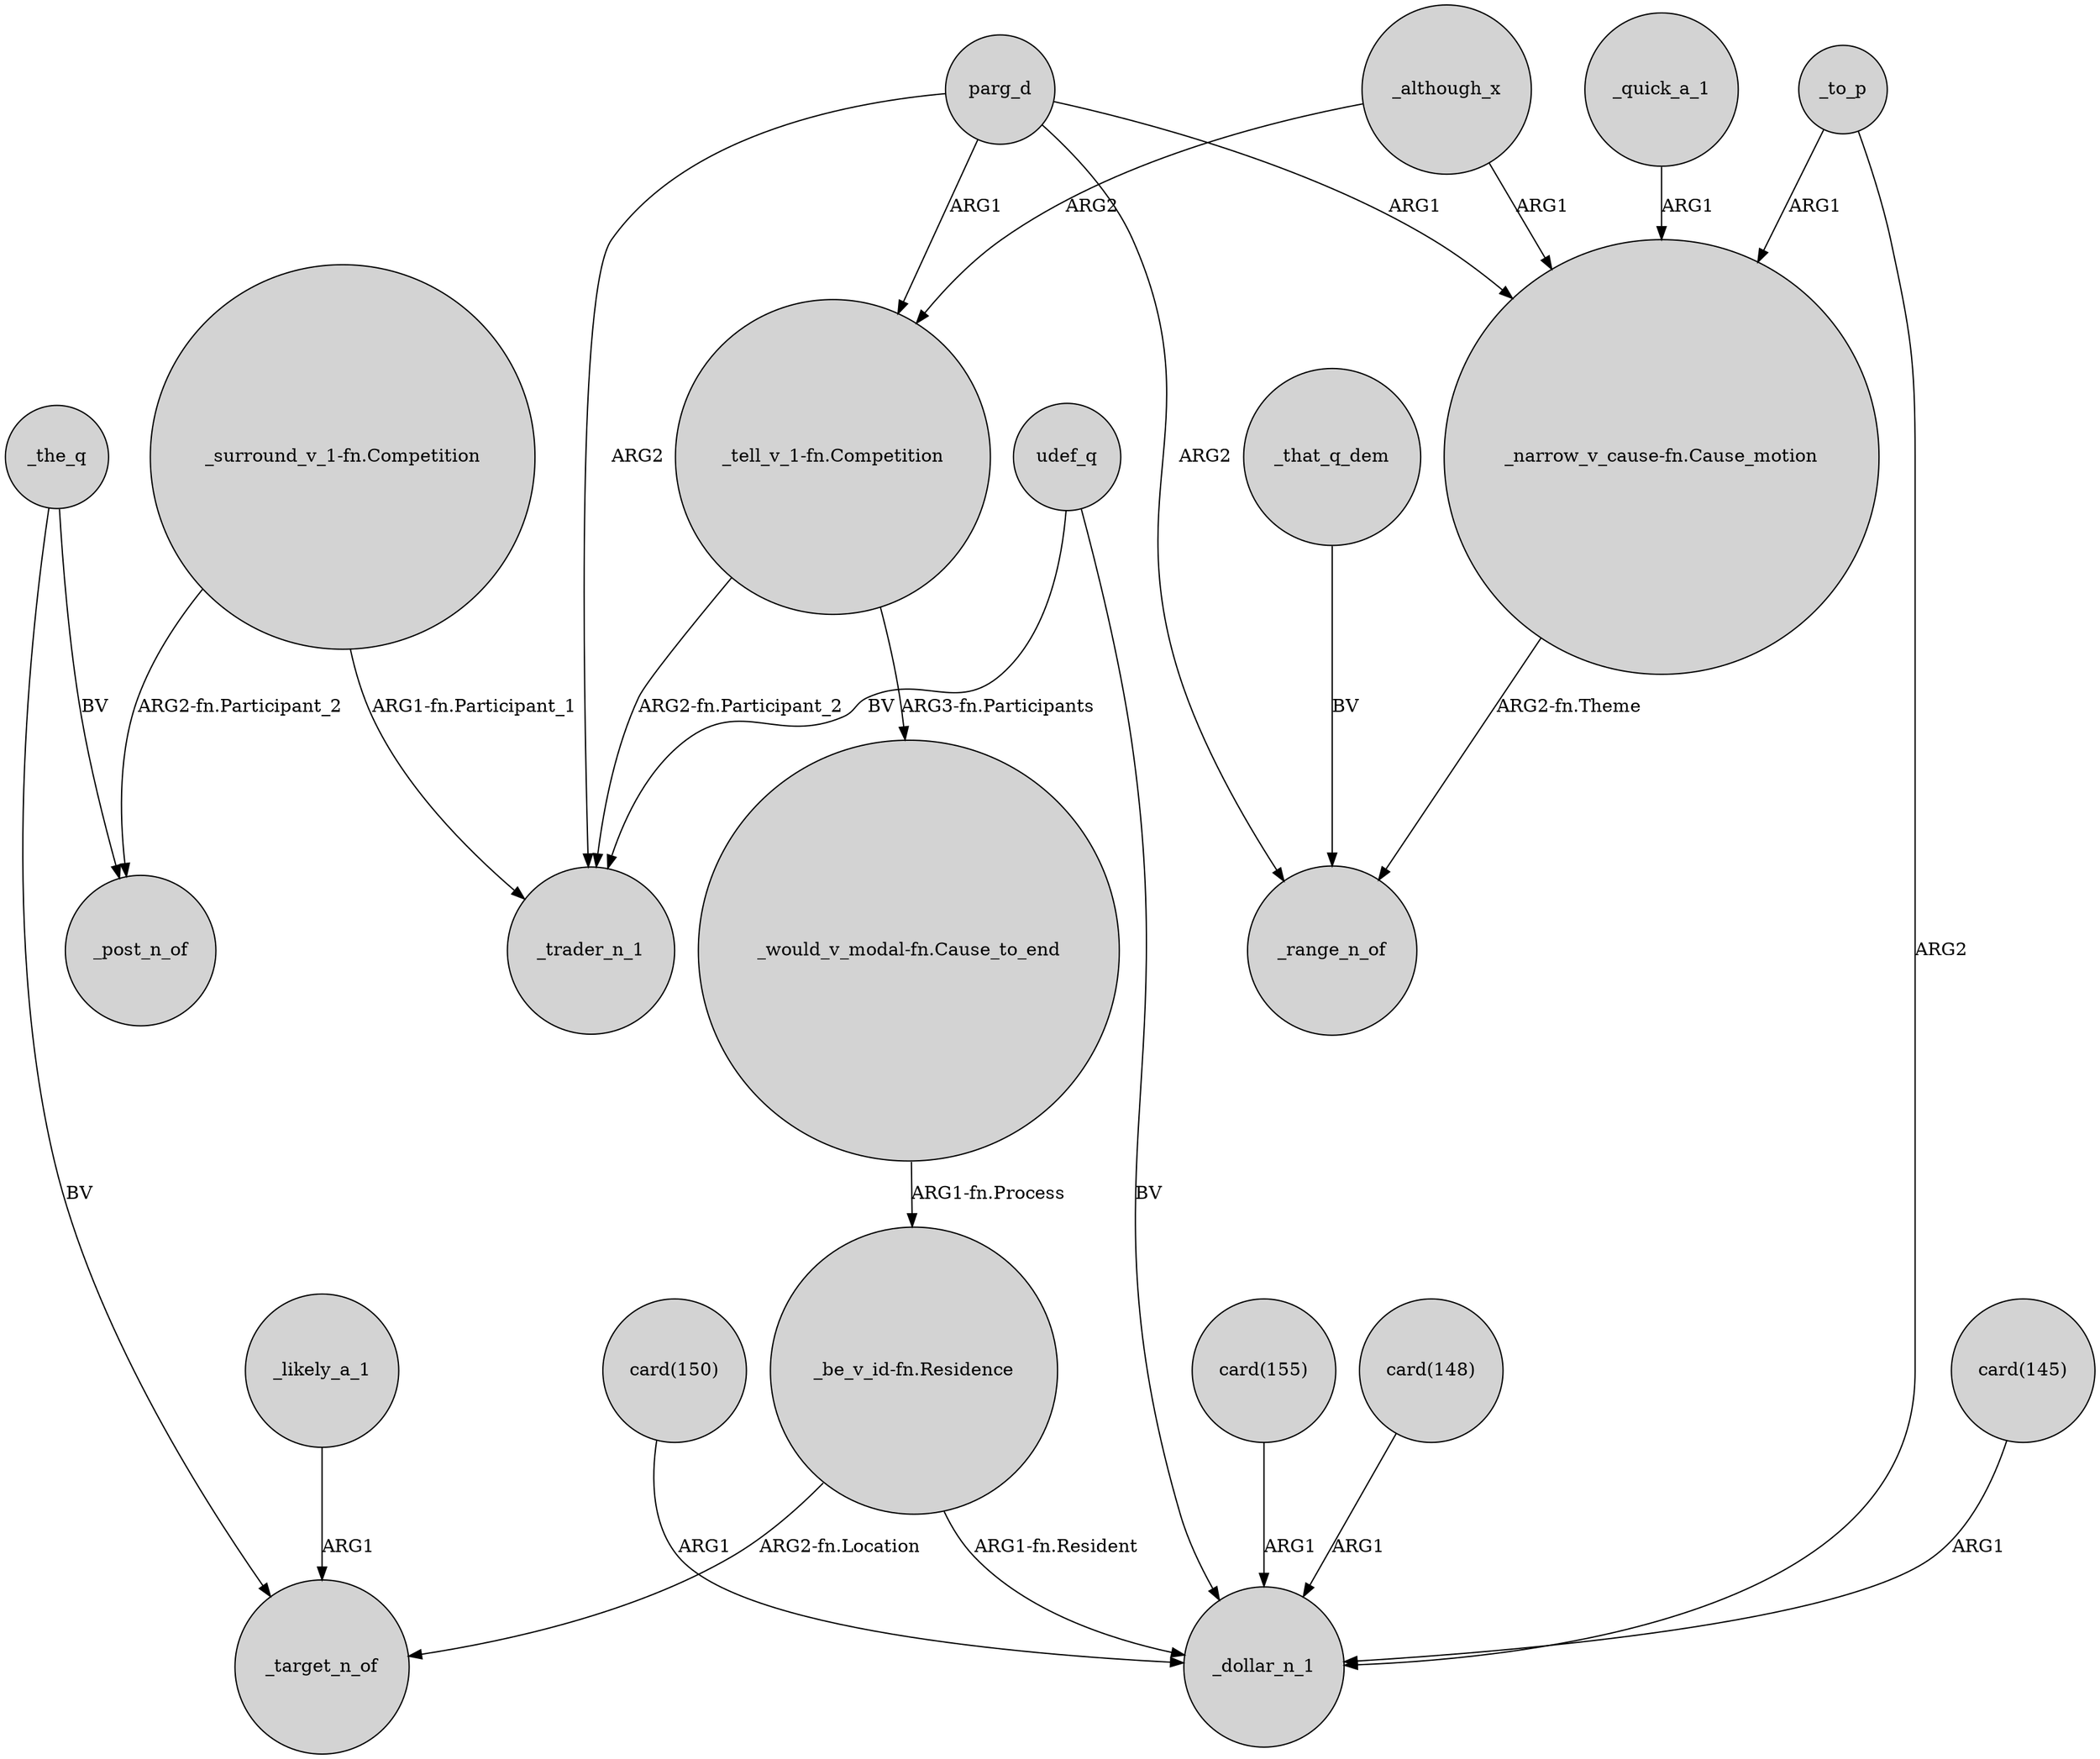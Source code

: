 digraph {
	node [shape=circle style=filled]
	"_be_v_id-fn.Residence" -> _target_n_of [label="ARG2-fn.Location"]
	"card(145)" -> _dollar_n_1 [label=ARG1]
	parg_d -> "_tell_v_1-fn.Competition" [label=ARG1]
	_although_x -> "_narrow_v_cause-fn.Cause_motion" [label=ARG1]
	"card(150)" -> _dollar_n_1 [label=ARG1]
	"_narrow_v_cause-fn.Cause_motion" -> _range_n_of [label="ARG2-fn.Theme"]
	"card(155)" -> _dollar_n_1 [label=ARG1]
	_to_p -> _dollar_n_1 [label=ARG2]
	"_surround_v_1-fn.Competition" -> _trader_n_1 [label="ARG1-fn.Participant_1"]
	"_surround_v_1-fn.Competition" -> _post_n_of [label="ARG2-fn.Participant_2"]
	udef_q -> _trader_n_1 [label=BV]
	"card(148)" -> _dollar_n_1 [label=ARG1]
	_the_q -> _target_n_of [label=BV]
	parg_d -> "_narrow_v_cause-fn.Cause_motion" [label=ARG1]
	_the_q -> _post_n_of [label=BV]
	"_tell_v_1-fn.Competition" -> "_would_v_modal-fn.Cause_to_end" [label="ARG3-fn.Participants"]
	udef_q -> _dollar_n_1 [label=BV]
	"_be_v_id-fn.Residence" -> _dollar_n_1 [label="ARG1-fn.Resident"]
	"_would_v_modal-fn.Cause_to_end" -> "_be_v_id-fn.Residence" [label="ARG1-fn.Process"]
	_quick_a_1 -> "_narrow_v_cause-fn.Cause_motion" [label=ARG1]
	parg_d -> _trader_n_1 [label=ARG2]
	parg_d -> _range_n_of [label=ARG2]
	_likely_a_1 -> _target_n_of [label=ARG1]
	_to_p -> "_narrow_v_cause-fn.Cause_motion" [label=ARG1]
	_although_x -> "_tell_v_1-fn.Competition" [label=ARG2]
	"_tell_v_1-fn.Competition" -> _trader_n_1 [label="ARG2-fn.Participant_2"]
	_that_q_dem -> _range_n_of [label=BV]
}
